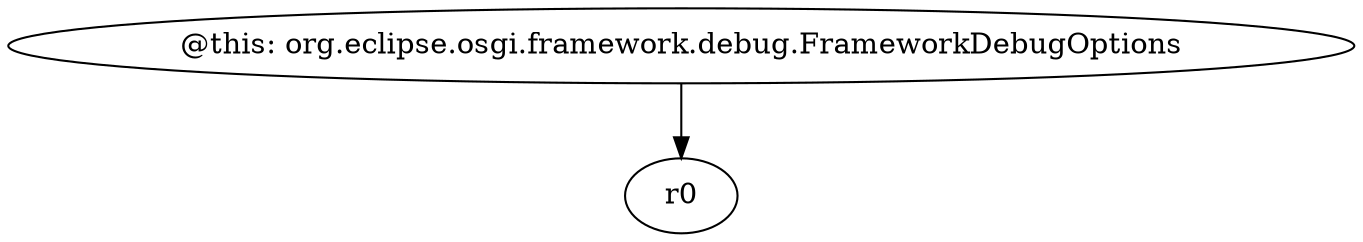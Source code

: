 digraph g {
0[label="@this: org.eclipse.osgi.framework.debug.FrameworkDebugOptions"]
1[label="r0"]
0->1[label=""]
}